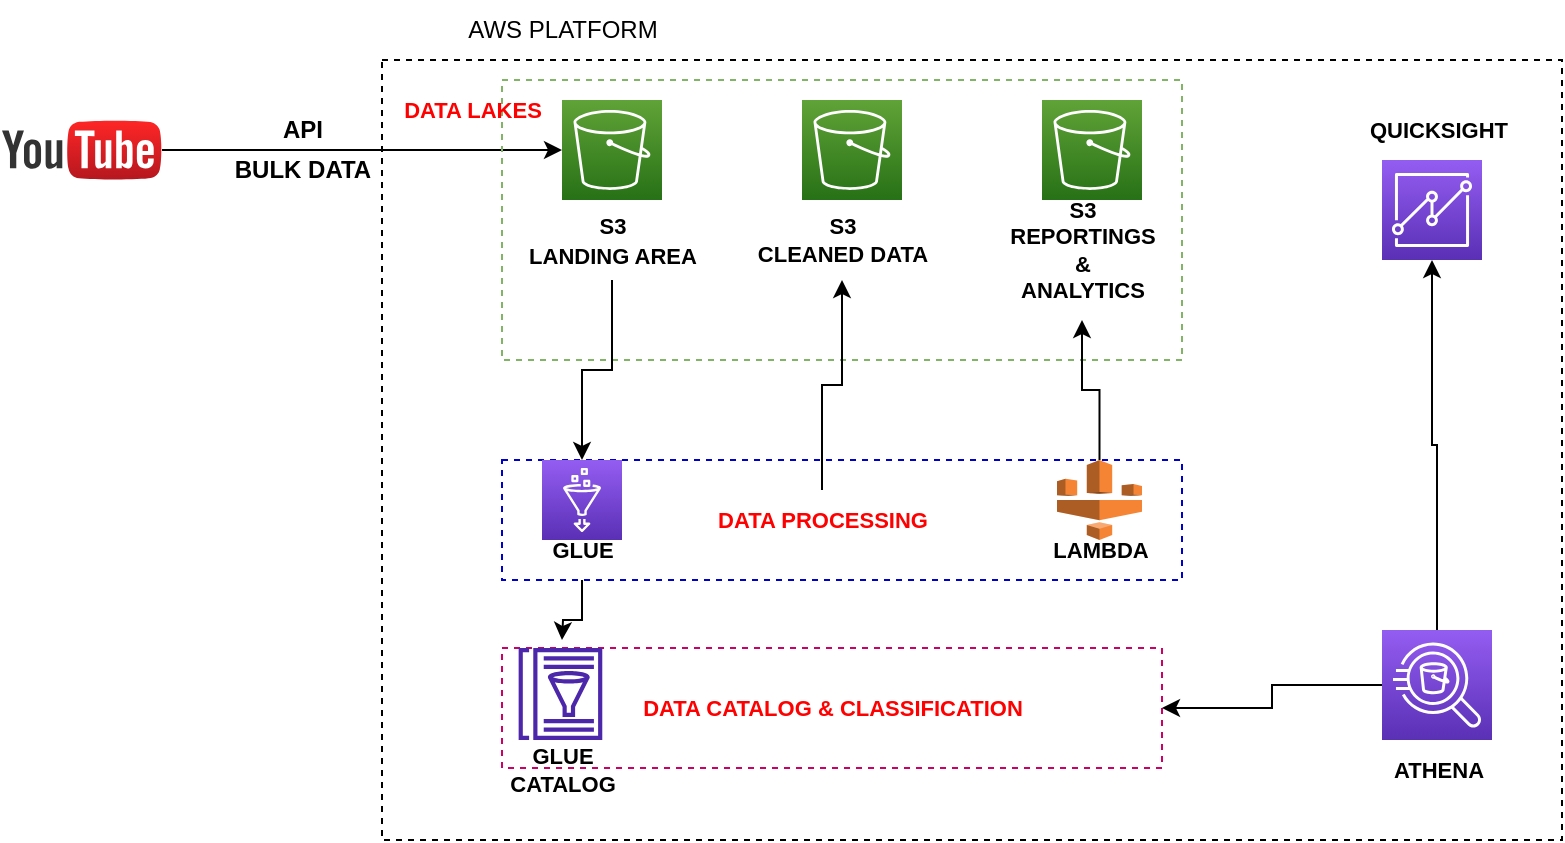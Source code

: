 <mxfile version="20.2.3" type="device"><diagram id="BMuxdG3eAhT7EMF91FR2" name="Page-1"><mxGraphModel dx="868" dy="486" grid="0" gridSize="10" guides="1" tooltips="1" connect="1" arrows="1" fold="1" page="1" pageScale="1" pageWidth="1169" pageHeight="827" math="0" shadow="0"><root><mxCell id="0"/><mxCell id="1" parent="0"/><mxCell id="94CosZtZ4he3BiVhd_HW-1" value="" style="dashed=0;outlineConnect=0;html=1;align=center;labelPosition=center;verticalLabelPosition=bottom;verticalAlign=top;shape=mxgraph.weblogos.youtube;fillColor=#FF2626;gradientColor=#B5171F" vertex="1" parent="1"><mxGeometry x="10" y="90" width="80" height="30" as="geometry"/></mxCell><mxCell id="94CosZtZ4he3BiVhd_HW-3" value="" style="edgeStyle=none;orthogonalLoop=1;jettySize=auto;html=1;rounded=0;" edge="1" parent="1" source="94CosZtZ4he3BiVhd_HW-1" target="94CosZtZ4he3BiVhd_HW-17"><mxGeometry width="80" relative="1" as="geometry"><mxPoint x="400" y="230" as="sourcePoint"/><mxPoint x="240" y="85" as="targetPoint"/><Array as="points"/></mxGeometry></mxCell><mxCell id="94CosZtZ4he3BiVhd_HW-4" value="&lt;b&gt;API&lt;/b&gt;" style="text;html=1;resizable=0;autosize=1;align=center;verticalAlign=middle;points=[];fillColor=none;strokeColor=none;rounded=0;" vertex="1" parent="1"><mxGeometry x="140" y="80" width="40" height="30" as="geometry"/></mxCell><mxCell id="94CosZtZ4he3BiVhd_HW-5" value="&lt;b&gt;BULK DATA&lt;/b&gt;" style="text;html=1;resizable=0;autosize=1;align=center;verticalAlign=middle;points=[];fillColor=none;strokeColor=none;rounded=0;" vertex="1" parent="1"><mxGeometry x="115" y="100" width="90" height="30" as="geometry"/></mxCell><mxCell id="94CosZtZ4he3BiVhd_HW-12" value="" style="rounded=0;whiteSpace=wrap;html=1;dashed=1;fillColor=none;" vertex="1" parent="1"><mxGeometry x="200" y="60" width="590" height="390" as="geometry"/></mxCell><mxCell id="94CosZtZ4he3BiVhd_HW-13" value="AWS PLATFORM" style="text;html=1;resizable=0;autosize=1;align=center;verticalAlign=middle;points=[];fillColor=none;strokeColor=none;rounded=0;dashed=1;" vertex="1" parent="1"><mxGeometry x="230" y="30" width="120" height="30" as="geometry"/></mxCell><mxCell id="94CosZtZ4he3BiVhd_HW-15" value="" style="rounded=0;whiteSpace=wrap;html=1;dashed=1;fillColor=none;strokeColor=#82b366;" vertex="1" parent="1"><mxGeometry x="260" y="70" width="340" height="140" as="geometry"/></mxCell><mxCell id="94CosZtZ4he3BiVhd_HW-17" value="" style="sketch=0;points=[[0,0,0],[0.25,0,0],[0.5,0,0],[0.75,0,0],[1,0,0],[0,1,0],[0.25,1,0],[0.5,1,0],[0.75,1,0],[1,1,0],[0,0.25,0],[0,0.5,0],[0,0.75,0],[1,0.25,0],[1,0.5,0],[1,0.75,0]];outlineConnect=0;fontColor=#232F3E;gradientColor=#60A337;gradientDirection=north;fillColor=#277116;strokeColor=#ffffff;dashed=0;verticalLabelPosition=bottom;verticalAlign=top;align=center;html=1;fontSize=12;fontStyle=0;aspect=fixed;shape=mxgraph.aws4.resourceIcon;resIcon=mxgraph.aws4.s3;" vertex="1" parent="1"><mxGeometry x="290" y="80" width="50" height="50" as="geometry"/></mxCell><mxCell id="94CosZtZ4he3BiVhd_HW-19" value="" style="sketch=0;points=[[0,0,0],[0.25,0,0],[0.5,0,0],[0.75,0,0],[1,0,0],[0,1,0],[0.25,1,0],[0.5,1,0],[0.75,1,0],[1,1,0],[0,0.25,0],[0,0.5,0],[0,0.75,0],[1,0.25,0],[1,0.5,0],[1,0.75,0]];outlineConnect=0;fontColor=#232F3E;gradientColor=#60A337;gradientDirection=north;fillColor=#277116;strokeColor=#ffffff;dashed=0;verticalLabelPosition=bottom;verticalAlign=top;align=center;html=1;fontSize=12;fontStyle=0;aspect=fixed;shape=mxgraph.aws4.resourceIcon;resIcon=mxgraph.aws4.s3;" vertex="1" parent="1"><mxGeometry x="410" y="80" width="50" height="50" as="geometry"/></mxCell><mxCell id="94CosZtZ4he3BiVhd_HW-20" value="" style="sketch=0;points=[[0,0,0],[0.25,0,0],[0.5,0,0],[0.75,0,0],[1,0,0],[0,1,0],[0.25,1,0],[0.5,1,0],[0.75,1,0],[1,1,0],[0,0.25,0],[0,0.5,0],[0,0.75,0],[1,0.25,0],[1,0.5,0],[1,0.75,0]];outlineConnect=0;fontColor=#232F3E;gradientColor=#60A337;gradientDirection=north;fillColor=#277116;strokeColor=#ffffff;dashed=0;verticalLabelPosition=bottom;verticalAlign=top;align=center;html=1;fontSize=12;fontStyle=0;aspect=fixed;shape=mxgraph.aws4.resourceIcon;resIcon=mxgraph.aws4.s3;" vertex="1" parent="1"><mxGeometry x="530" y="80" width="50" height="50" as="geometry"/></mxCell><mxCell id="94CosZtZ4he3BiVhd_HW-44" value="" style="edgeStyle=orthogonalEdgeStyle;rounded=0;orthogonalLoop=1;jettySize=auto;html=1;fontSize=11;fontColor=#000000;" edge="1" parent="1" source="94CosZtZ4he3BiVhd_HW-21" target="94CosZtZ4he3BiVhd_HW-29"><mxGeometry relative="1" as="geometry"/></mxCell><mxCell id="94CosZtZ4he3BiVhd_HW-21" value="&lt;b style=&quot;font-size: 11px;&quot;&gt;S3&lt;br&gt;LANDING AREA&lt;br&gt;&lt;/b&gt;" style="text;html=1;resizable=0;autosize=1;align=center;verticalAlign=middle;points=[];fillColor=none;strokeColor=none;rounded=0;dashed=1;" vertex="1" parent="1"><mxGeometry x="260" y="130" width="110" height="40" as="geometry"/></mxCell><mxCell id="94CosZtZ4he3BiVhd_HW-24" value="&lt;b&gt;S3&lt;br&gt;CLEANED DATA&lt;br&gt;&lt;/b&gt;" style="text;html=1;resizable=0;autosize=1;align=center;verticalAlign=middle;points=[];fillColor=none;strokeColor=none;rounded=0;dashed=1;fontSize=11;" vertex="1" parent="1"><mxGeometry x="375" y="130" width="110" height="40" as="geometry"/></mxCell><mxCell id="94CosZtZ4he3BiVhd_HW-25" value="&lt;b&gt;S3&lt;br&gt;REPORTINGS&lt;br&gt;&amp;amp;&lt;br&gt;ANALYTICS&lt;br&gt;&lt;/b&gt;" style="text;html=1;resizable=0;autosize=1;align=center;verticalAlign=middle;points=[];fillColor=none;strokeColor=none;rounded=0;dashed=1;fontSize=11;" vertex="1" parent="1"><mxGeometry x="500" y="120" width="100" height="70" as="geometry"/></mxCell><mxCell id="94CosZtZ4he3BiVhd_HW-26" value="&lt;font color=&quot;#ff0000&quot;&gt;&lt;b&gt;DATA LAKES&lt;/b&gt;&lt;/font&gt;" style="text;html=1;resizable=0;autosize=1;align=center;verticalAlign=middle;points=[];fillColor=none;strokeColor=none;rounded=0;dashed=1;fontSize=11;" vertex="1" parent="1"><mxGeometry x="200" y="70" width="90" height="30" as="geometry"/></mxCell><mxCell id="94CosZtZ4he3BiVhd_HW-27" value="" style="rounded=0;whiteSpace=wrap;html=1;dashed=1;fontSize=11;fontColor=#FF0000;fillColor=none;strokeColor=#0000CC;" vertex="1" parent="1"><mxGeometry x="260" y="260" width="340" height="60" as="geometry"/></mxCell><mxCell id="94CosZtZ4he3BiVhd_HW-29" value="" style="sketch=0;points=[[0,0,0],[0.25,0,0],[0.5,0,0],[0.75,0,0],[1,0,0],[0,1,0],[0.25,1,0],[0.5,1,0],[0.75,1,0],[1,1,0],[0,0.25,0],[0,0.5,0],[0,0.75,0],[1,0.25,0],[1,0.5,0],[1,0.75,0]];outlineConnect=0;fontColor=#232F3E;gradientColor=#945DF2;gradientDirection=north;fillColor=#5A30B5;strokeColor=#ffffff;dashed=0;verticalLabelPosition=bottom;verticalAlign=top;align=center;html=1;fontSize=12;fontStyle=0;aspect=fixed;shape=mxgraph.aws4.resourceIcon;resIcon=mxgraph.aws4.glue;" vertex="1" parent="1"><mxGeometry x="280" y="260" width="40" height="40" as="geometry"/></mxCell><mxCell id="94CosZtZ4he3BiVhd_HW-47" value="" style="edgeStyle=orthogonalEdgeStyle;rounded=0;orthogonalLoop=1;jettySize=auto;html=1;fontSize=11;fontColor=#000000;" edge="1" parent="1" source="94CosZtZ4he3BiVhd_HW-31" target="94CosZtZ4he3BiVhd_HW-25"><mxGeometry relative="1" as="geometry"/></mxCell><mxCell id="94CosZtZ4he3BiVhd_HW-31" value="" style="outlineConnect=0;dashed=0;verticalLabelPosition=bottom;verticalAlign=top;align=center;html=1;shape=mxgraph.aws3.glue;fillColor=#F58534;gradientColor=none;fontSize=11;fontColor=#FF0000;strokeColor=#0000CC;" vertex="1" parent="1"><mxGeometry x="537.5" y="260" width="42.5" height="40" as="geometry"/></mxCell><mxCell id="94CosZtZ4he3BiVhd_HW-45" value="" style="edgeStyle=orthogonalEdgeStyle;rounded=0;orthogonalLoop=1;jettySize=auto;html=1;fontSize=11;fontColor=#000000;" edge="1" parent="1" source="94CosZtZ4he3BiVhd_HW-32" target="94CosZtZ4he3BiVhd_HW-24"><mxGeometry relative="1" as="geometry"/></mxCell><mxCell id="94CosZtZ4he3BiVhd_HW-32" value="&lt;b&gt;DATA PROCESSING&lt;/b&gt;" style="text;html=1;resizable=0;autosize=1;align=center;verticalAlign=middle;points=[];fillColor=none;strokeColor=none;rounded=0;dashed=1;fontSize=11;fontColor=#FF0000;" vertex="1" parent="1"><mxGeometry x="355" y="275" width="130" height="30" as="geometry"/></mxCell><mxCell id="94CosZtZ4he3BiVhd_HW-33" value="" style="rounded=0;whiteSpace=wrap;html=1;dashed=1;fontSize=11;fontColor=#FF0000;strokeColor=#CC0066;fillColor=none;" vertex="1" parent="1"><mxGeometry x="260" y="354" width="330" height="60" as="geometry"/></mxCell><mxCell id="94CosZtZ4he3BiVhd_HW-35" value="&lt;b&gt;DATA CATALOG &amp;amp; CLASSIFICATION&lt;/b&gt;" style="text;html=1;resizable=0;autosize=1;align=center;verticalAlign=middle;points=[];fillColor=none;strokeColor=none;rounded=0;dashed=1;fontSize=11;fontColor=#FF0000;" vertex="1" parent="1"><mxGeometry x="320" y="369" width="210" height="30" as="geometry"/></mxCell><mxCell id="94CosZtZ4he3BiVhd_HW-36" value="" style="sketch=0;outlineConnect=0;fontColor=#232F3E;gradientColor=none;fillColor=#4D27AA;strokeColor=none;dashed=0;verticalLabelPosition=bottom;verticalAlign=top;align=center;html=1;fontSize=12;fontStyle=0;aspect=fixed;pointerEvents=1;shape=mxgraph.aws4.glue_data_catalog;" vertex="1" parent="1"><mxGeometry x="268" y="354" width="42.46" height="46" as="geometry"/></mxCell><mxCell id="94CosZtZ4he3BiVhd_HW-49" value="" style="edgeStyle=orthogonalEdgeStyle;rounded=0;orthogonalLoop=1;jettySize=auto;html=1;fontSize=11;fontColor=#000000;" edge="1" parent="1" source="94CosZtZ4he3BiVhd_HW-37" target="94CosZtZ4he3BiVhd_HW-33"><mxGeometry relative="1" as="geometry"/></mxCell><mxCell id="94CosZtZ4he3BiVhd_HW-50" style="edgeStyle=orthogonalEdgeStyle;rounded=0;orthogonalLoop=1;jettySize=auto;html=1;entryX=0.5;entryY=1;entryDx=0;entryDy=0;entryPerimeter=0;fontSize=11;fontColor=#000000;" edge="1" parent="1" source="94CosZtZ4he3BiVhd_HW-37" target="94CosZtZ4he3BiVhd_HW-38"><mxGeometry relative="1" as="geometry"/></mxCell><mxCell id="94CosZtZ4he3BiVhd_HW-37" value="" style="sketch=0;points=[[0,0,0],[0.25,0,0],[0.5,0,0],[0.75,0,0],[1,0,0],[0,1,0],[0.25,1,0],[0.5,1,0],[0.75,1,0],[1,1,0],[0,0.25,0],[0,0.5,0],[0,0.75,0],[1,0.25,0],[1,0.5,0],[1,0.75,0]];outlineConnect=0;fontColor=#232F3E;gradientColor=#945DF2;gradientDirection=north;fillColor=#5A30B5;strokeColor=#ffffff;dashed=0;verticalLabelPosition=bottom;verticalAlign=top;align=center;html=1;fontSize=12;fontStyle=0;aspect=fixed;shape=mxgraph.aws4.resourceIcon;resIcon=mxgraph.aws4.athena;" vertex="1" parent="1"><mxGeometry x="700" y="345" width="55" height="55" as="geometry"/></mxCell><mxCell id="94CosZtZ4he3BiVhd_HW-38" value="" style="sketch=0;points=[[0,0,0],[0.25,0,0],[0.5,0,0],[0.75,0,0],[1,0,0],[0,1,0],[0.25,1,0],[0.5,1,0],[0.75,1,0],[1,1,0],[0,0.25,0],[0,0.5,0],[0,0.75,0],[1,0.25,0],[1,0.5,0],[1,0.75,0]];outlineConnect=0;fontColor=#232F3E;gradientColor=#945DF2;gradientDirection=north;fillColor=#5A30B5;strokeColor=#ffffff;dashed=0;verticalLabelPosition=bottom;verticalAlign=top;align=center;html=1;fontSize=12;fontStyle=0;aspect=fixed;shape=mxgraph.aws4.resourceIcon;resIcon=mxgraph.aws4.quicksight;" vertex="1" parent="1"><mxGeometry x="700" y="110" width="50" height="50" as="geometry"/></mxCell><mxCell id="94CosZtZ4he3BiVhd_HW-39" value="&lt;font color=&quot;#000000&quot;&gt;&lt;b&gt;ATHENA&lt;/b&gt;&lt;/font&gt;" style="text;html=1;resizable=0;autosize=1;align=center;verticalAlign=middle;points=[];fillColor=none;strokeColor=none;rounded=0;dashed=1;fontSize=11;fontColor=#FF0000;" vertex="1" parent="1"><mxGeometry x="692.5" y="400" width="70" height="30" as="geometry"/></mxCell><mxCell id="94CosZtZ4he3BiVhd_HW-40" value="&lt;b&gt;QUICKSIGHT&lt;/b&gt;" style="text;html=1;resizable=0;autosize=1;align=center;verticalAlign=middle;points=[];fillColor=none;strokeColor=none;rounded=0;dashed=1;fontSize=11;fontColor=#000000;" vertex="1" parent="1"><mxGeometry x="682.5" y="80" width="90" height="30" as="geometry"/></mxCell><mxCell id="94CosZtZ4he3BiVhd_HW-48" value="" style="edgeStyle=orthogonalEdgeStyle;rounded=0;orthogonalLoop=1;jettySize=auto;html=1;fontSize=11;fontColor=#000000;" edge="1" parent="1" source="94CosZtZ4he3BiVhd_HW-41"><mxGeometry relative="1" as="geometry"><mxPoint x="290" y="350" as="targetPoint"/></mxGeometry></mxCell><mxCell id="94CosZtZ4he3BiVhd_HW-41" value="&lt;b&gt;GLUE&lt;/b&gt;" style="text;html=1;resizable=0;autosize=1;align=center;verticalAlign=middle;points=[];fillColor=none;strokeColor=none;rounded=0;dashed=1;fontSize=11;fontColor=#000000;" vertex="1" parent="1"><mxGeometry x="275" y="290" width="50" height="30" as="geometry"/></mxCell><mxCell id="94CosZtZ4he3BiVhd_HW-42" value="&lt;b&gt;LAMBDA&lt;/b&gt;" style="text;html=1;resizable=0;autosize=1;align=center;verticalAlign=middle;points=[];fillColor=none;strokeColor=none;rounded=0;dashed=1;fontSize=11;fontColor=#000000;" vertex="1" parent="1"><mxGeometry x="523.75" y="290" width="70" height="30" as="geometry"/></mxCell><mxCell id="94CosZtZ4he3BiVhd_HW-43" value="&lt;b&gt;GLUE&lt;br&gt;CATALOG&lt;br&gt;&lt;/b&gt;" style="text;html=1;resizable=0;autosize=1;align=center;verticalAlign=middle;points=[];fillColor=none;strokeColor=none;rounded=0;dashed=1;fontSize=11;fontColor=#000000;" vertex="1" parent="1"><mxGeometry x="250" y="395" width="80" height="40" as="geometry"/></mxCell></root></mxGraphModel></diagram></mxfile>
